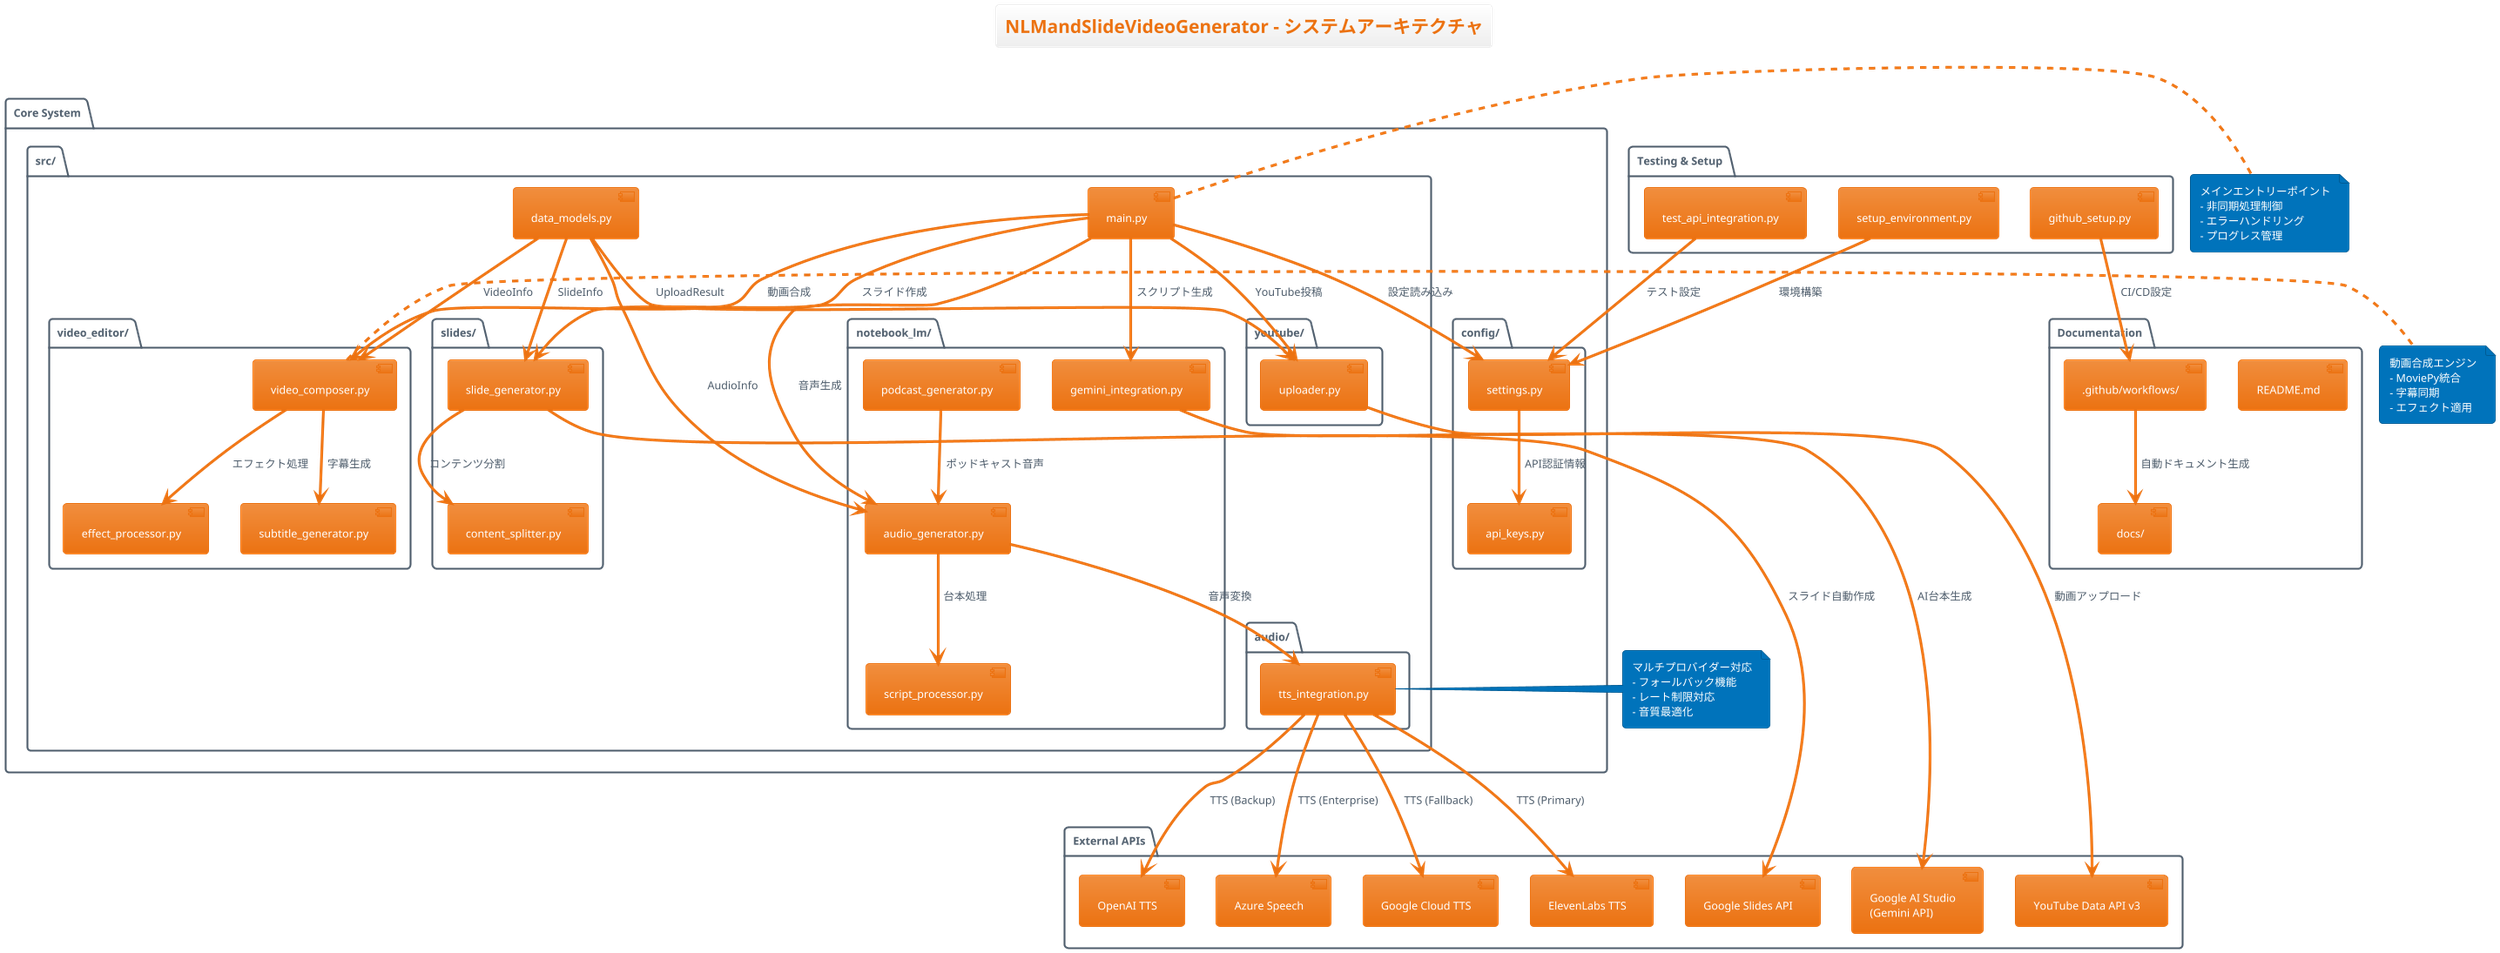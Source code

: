 @startuml system_architecture
!theme aws-orange
title NLMandSlideVideoGenerator - システムアーキテクチャ

!define RECTANGLE class

package "External APIs" {
    [Google AI Studio\n(Gemini API)] as Gemini
    [YouTube Data API v3] as YouTube
    [Google Slides API] as Slides
    [ElevenLabs TTS] as ElevenLabs
    [OpenAI TTS] as OpenAI
    [Azure Speech] as Azure
    [Google Cloud TTS] as GoogleTTS
}

package "Core System" {
    package "src/" {
        package "notebook_lm/" {
            [audio_generator.py] as AudioGen
            [gemini_integration.py] as GeminiInt
            [podcast_generator.py] as PodcastGen
            [script_processor.py] as ScriptProc
        }
        
        package "slides/" {
            [slide_generator.py] as SlideGen
            [content_splitter.py] as ContentSplit
        }
        
        package "audio/" {
            [tts_integration.py] as TTSInt
        }
        
        package "video_editor/" {
            [video_composer.py] as VideoComp
            [subtitle_generator.py] as SubGen
            [effect_processor.py] as EffectProc
        }
        
        package "youtube/" {
            [uploader.py] as Uploader
        }
        
        [main.py] as Main
        [data_models.py] as DataModels
    }
    
    package "config/" {
        [settings.py] as Settings
        [api_keys.py] as APIKeys
    }
}

package "Testing & Setup" {
    [test_api_integration.py] as APITest
    [setup_environment.py] as EnvSetup
    [github_setup.py] as GitSetup
}

package "Documentation" {
    [README.md] as README
    [docs/] as Docs
    [.github/workflows/] as Actions
}

' Main workflow connections
Main --> GeminiInt : スクリプト生成
Main --> SlideGen : スライド作成
Main --> AudioGen : 音声生成
Main --> VideoComp : 動画合成
Main --> Uploader : YouTube投稿

' API integrations
GeminiInt --> Gemini : AI台本生成
SlideGen --> Slides : スライド自動作成
AudioGen --> TTSInt : 音声変換
TTSInt --> ElevenLabs : TTS (Primary)
TTSInt --> OpenAI : TTS (Backup)
TTSInt --> Azure : TTS (Enterprise)
TTSInt --> GoogleTTS : TTS (Fallback)
Uploader --> YouTube : 動画アップロード

' Internal dependencies
AudioGen --> ScriptProc : 台本処理
SlideGen --> ContentSplit : コンテンツ分割
VideoComp --> SubGen : 字幕生成
VideoComp --> EffectProc : エフェクト処理
PodcastGen --> AudioGen : ポッドキャスト音声

' Configuration
Main --> Settings : 設定読み込み
Settings --> APIKeys : API認証情報
APITest --> Settings : テスト設定

' Data flow
DataModels --> AudioGen : AudioInfo
DataModels --> SlideGen : SlideInfo
DataModels --> VideoComp : VideoInfo
DataModels --> Uploader : UploadResult

' Setup and documentation
EnvSetup --> Settings : 環境構築
GitSetup --> Actions : CI/CD設定
Actions --> Docs : 自動ドキュメント生成

note right of Main
  メインエントリーポイント
  - 非同期処理制御
  - エラーハンドリング
  - プログレス管理
end note

note right of TTSInt
  マルチプロバイダー対応
  - フォールバック機能
  - レート制限対応
  - 音質最適化
end note

note right of VideoComp
  動画合成エンジン
  - MoviePy統合
  - 字幕同期
  - エフェクト適用
end note

@enduml
